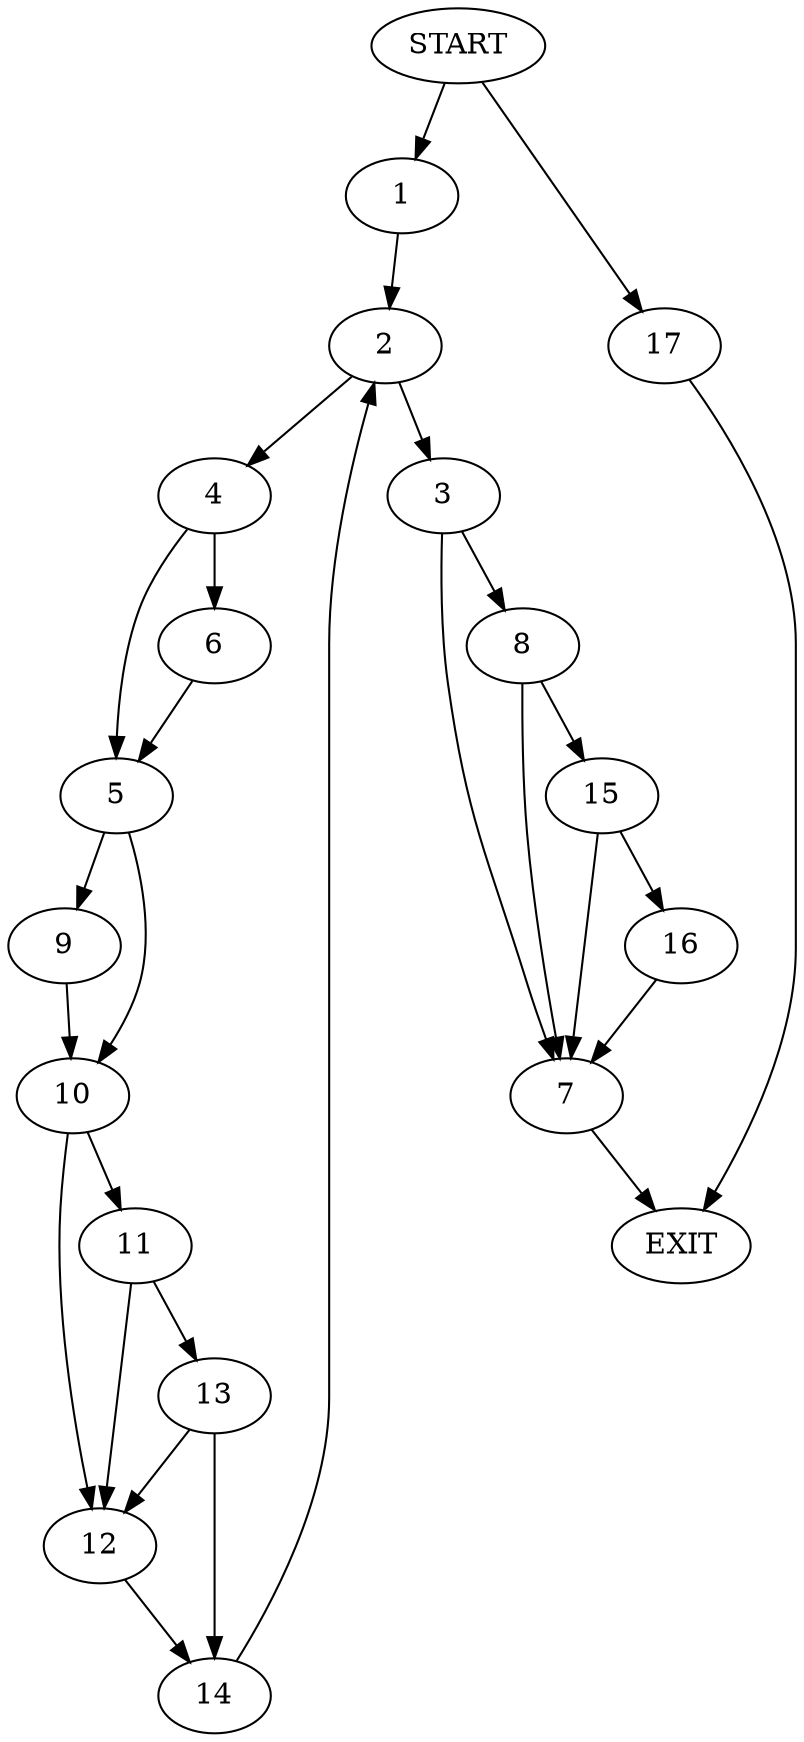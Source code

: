 digraph {
0 [label="START"]
18 [label="EXIT"]
0 -> 1
1 -> 2
2 -> 3
2 -> 4
4 -> 5
4 -> 6
3 -> 7
3 -> 8
5 -> 9
5 -> 10
6 -> 5
9 -> 10
10 -> 11
10 -> 12
11 -> 13
11 -> 12
12 -> 14
13 -> 12
13 -> 14
14 -> 2
7 -> 18
8 -> 7
8 -> 15
15 -> 7
15 -> 16
16 -> 7
0 -> 17
17 -> 18
}
